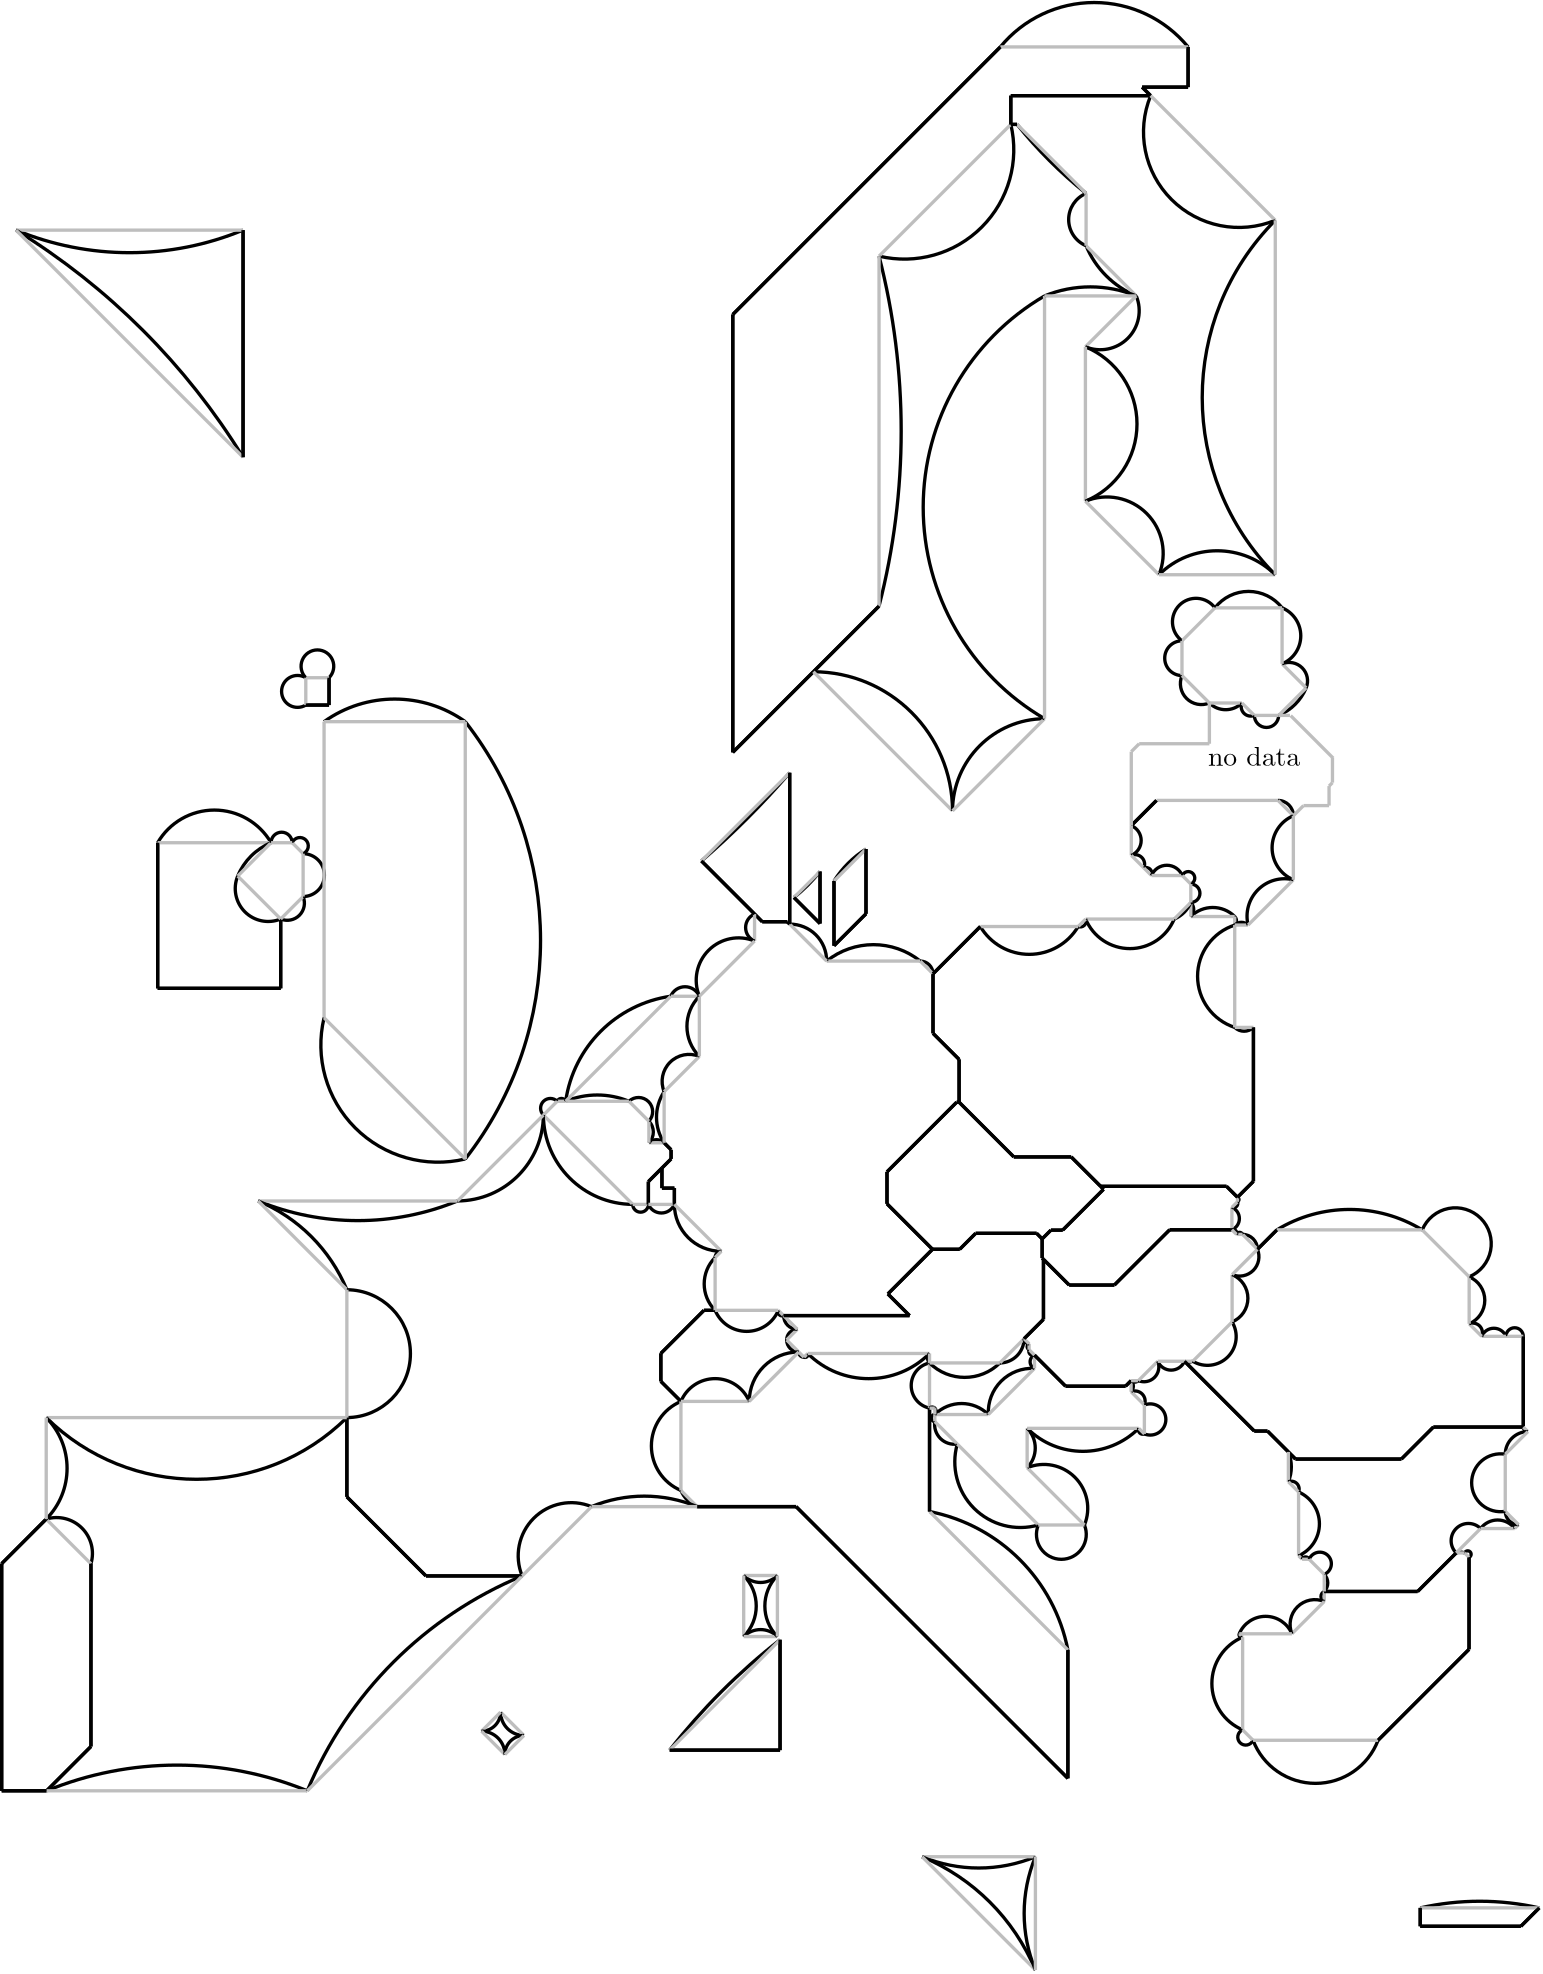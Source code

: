 <?xml version="1.0"?>
<!DOCTYPE ipe SYSTEM "ipe.dtd">
<ipe version="70005" creator="Ipe 7.1.1">
<info created="D:20110803231932" modified="D:20120926214043"/>
<ipestyle name="basic">
<pen name="heavier" value="0.8"/>
<pen name="fat" value="1.2"/>
<pen name="ultrafat" value="2"/>
<color name="red" value="1 0 0"/>
<color name="green" value="0 1 0"/>
<color name="blue" value="0 0 1"/>
<color name="yellow" value="1 1 0"/>
<color name="orange" value="1 0.647 0"/>
<color name="gold" value="1 0.843 0"/>
<color name="purple" value="0.627 0.125 0.941"/>
<color name="gray" value="0.745"/>
<color name="lightblue" value="0.678 0.847 0.902"/>
<color name="lightcyan" value="0.878 1 1"/>
<color name="lightgray" value="0.827"/>
<color name="lightgreen" value="0.565 0.933 0.565"/>
<color name="lightyellow" value="1 1 0.878"/>
<dashstyle name="dashed" value="[4] 0"/>
<dashstyle name="dotted" value="[1 3] 0"/>
<dashstyle name="dash dotted" value="[4 2 1 2] 0"/>
<dashstyle name="dash dot dotted" value="[4 2 1 2 1 2] 0"/>
</ipestyle>
<page>
<layer name="alpha"/>
<layer name="beta"/>
<view layers="alpha beta" active="beta"/>
<path layer="beta" stroke="black" pen="fat">
26.5584 148.834 m
10.5187 132.788 l
</path>
<path stroke="black" pen="fat">
10.5187 132.788 m
10.5187 51.0075 l
</path>
<path stroke="black" pen="fat">
10.5187 51.0075 m
26.7019 51.0075 l
</path>
<path stroke="black" pen="fat">
66.6804 392.325 m
66.6804 339.889 l
</path>
<path stroke="black" pen="fat">
66.6804 339.889 m
110.964 339.889 l
</path>
<path stroke="black" pen="fat">
110.964 339.889 m
110.964 364.855 l
</path>
<path stroke="black" pen="fat">
120.001 441.872 m
128.374 441.872 l
</path>
<path stroke="black" pen="fat">
128.374 441.872 m
128.374 451.708 l
</path>
<path stroke="black" pen="fat">
251.004 65.6552 m
290.74 65.6552 l
</path>
<path stroke="black" pen="fat">
290.74 65.6552 m
290.74 105.391 l
</path>
<path stroke="black" pen="fat">
310.156 378.532 m
310.156 355.224 l
</path>
<path stroke="black" pen="fat">
310.156 355.224 m
321.674 366.733 l
</path>
<path stroke="black" pen="fat">
321.674 366.733 m
321.674 390.048 l
</path>
<path stroke="black" pen="fat">
344.55 151.542 m
344.55 188.778 l
</path>
<path stroke="black" pen="fat">
260.887 153.31 m
296.518 153.31 l
</path>
<path stroke="black" pen="fat">
296.518 153.31 m
394.351 55.4901 l
</path>
<path stroke="black" pen="fat">
394.351 55.4901 m
394.351 101.728 l
</path>
<path stroke="black" pen="fat">
370.038 678.793 m
273.722 582.476 l
</path>
<path stroke="black" pen="fat">
273.722 582.476 m
273.722 424.852 l
</path>
<path stroke="black" pen="fat">
273.722 424.852 m
302.738 453.869 l
</path>
<path stroke="black" pen="fat">
424.159 661.255 m
421.091 664.322 l
</path>
<path stroke="black" pen="fat">
421.091 664.322 m
437.631 664.322 l
</path>
<path stroke="black" pen="fat">
437.631 664.322 m
437.631 678.793 l
</path>
<path stroke="black" pen="fat">
506.025 69.2051 m
538.776 101.956 l
</path>
<path stroke="black" pen="fat">
538.776 101.956 m
538.776 135.049 l
</path>
<path stroke="black" pen="fat">
469.591 252.935 m
462.61 245.956 l
</path>
<path stroke="black" pen="fat">
436.347 205.641 m
461.451 180.525 l
</path>
<path stroke="black" pen="fat">
461.451 180.525 m
466.21 180.525 l
</path>
<path stroke="black" pen="fat">
466.21 180.525 m
473.735 173 l
</path>
<path stroke="black" pen="fat">
558.31 181.963 m
558.31 214.612 l
</path>
<path stroke="black" pen="fat">
521.204 8.8546 m
521.204 2.2353 l
</path>
<path stroke="black" pen="fat">
521.204 2.2353 m
557.434 2.2353 l
</path>
<path stroke="black" pen="fat">
557.434 2.2353 m
564.046 8.8546 l
</path>
<path stroke="black" pen="fat">
26.5584 148.834 m
12.9318 0 0 -12.9318 30.2698 136.446 42.6579 132.736 a
</path>
<path layer="alpha" stroke="gray" pen="fat">
26.5584 148.834 m
42.6579 132.736 l
</path>
<path layer="beta" stroke="black" pen="fat">
42.6579 66.9652 m
26.7019 51.0075 l
</path>
<path stroke="black" pen="fat">
42.6579 132.736 m
42.6579 66.9652 l
</path>
<path stroke="black" pen="fat">
10.5187 132.788 m
26.5584 148.834 l
</path>
<path stroke="black" pen="fat">
10.5187 51.0075 m
10.5187 132.788 l
</path>
<path stroke="black" pen="fat">
26.7019 51.0075 m
10.5187 51.0075 l
</path>
<path stroke="black" pen="fat">
97.4225 612.86 m
97.4225 531.106 l
</path>
<path stroke="black" pen="fat">
66.6804 392.325 m
23.6054 0 0 -23.6054 87.0912 380.467 107.502 392.325 a
</path>
<path layer="alpha" stroke="gray" pen="fat">
66.6804 392.325 m
107.502 392.325 l
</path>
<path layer="beta" stroke="black" pen="fat">
66.6804 339.889 m
66.6804 392.325 l
</path>
<path stroke="black" pen="fat">
110.964 339.889 m
66.6804 339.889 l
</path>
<path stroke="black" pen="fat">
110.964 364.855 m
110.964 339.889 l
</path>
<path stroke="black" pen="fat">
110.964 364.855 m
11.8492 0 0 -11.8492 106.458 375.814 95.4988 380.32 a
</path>
<path layer="alpha" stroke="gray" pen="fat">
110.964 364.855 m
95.4988 380.32 l
</path>
<path layer="beta" stroke="black" pen="fat">
95.4988 380.32 m
22.1904 0 0 -22.1904 115.999 371.826 107.502 392.325 a
</path>
<path layer="alpha" stroke="gray" pen="fat">
95.4988 380.32 m
107.502 392.325 l
</path>
<path layer="beta" stroke="black" pen="fat">
115.097 392.325 m
-3.01951 0 0 3.01951 117.886 391.168 119.043 388.379 a
</path>
<path layer="alpha" stroke="gray" pen="fat">
115.097 392.325 m
119.043 388.379 l
</path>
<path layer="beta" stroke="black" pen="fat">
107.502 392.325 m
3.79755 0 0 -3.79755 111.299 392.306 115.097 392.325 a
</path>
<path layer="alpha" stroke="gray" pen="fat">
107.502 392.325 m
115.097 392.325 l
</path>
<path layer="beta" stroke="black" pen="fat">
119.043 372.935 m
6.18454 0 0 -6.18454 113.329 370.57 110.964 364.855 a
</path>
<path layer="alpha" stroke="gray" pen="fat">
119.043 372.935 m
110.964 364.855 l
</path>
<path layer="beta" stroke="black" pen="fat">
119.043 388.379 m
7.72227 0 0 -7.72227 118.979 380.657 119.043 372.935 a
</path>
<path layer="alpha" stroke="gray" pen="fat">
119.043 388.379 m
119.043 372.935 l
</path>
<path layer="beta" stroke="black" pen="fat">
120.001 451.708 m
-5.88391 0 0 5.88391 124.187 455.842 128.374 451.708 a
</path>
<path layer="alpha" stroke="gray" pen="fat">
120.001 451.708 m
128.374 451.708 l
</path>
<path layer="beta" stroke="black" pen="fat">
120.001 441.872 m
-5.74535 0 0 5.74535 117.031 446.79 120.001 451.708 a
</path>
<path layer="alpha" stroke="gray" pen="fat">
120.001 441.872 m
120.001 451.708 l
</path>
<path layer="beta" stroke="black" pen="fat">
128.374 441.872 m
120.001 441.872 l
</path>
<path stroke="black" pen="fat">
128.374 451.708 m
128.374 441.872 l
</path>
<path stroke="black" pen="fat">
126.584 435.905 m
43.7947 0 0 -43.7947 151.999 400.239 177.415 435.905 a
</path>
<path layer="alpha" stroke="gray" pen="fat">
126.584 435.905 m
177.415 435.905 l
</path>
<path stroke="gray" pen="fat">
126.584 329.296 m
126.584 435.905 l
</path>
<path layer="beta" stroke="black" pen="fat">
177.415 278.466 m
42.1812 0 0 -42.1812 167.61 319.492 126.584 329.296 a
</path>
<path layer="alpha" stroke="gray" pen="fat">
177.415 278.466 m
126.584 329.296 l
</path>
<path layer="beta" stroke="black" pen="fat">
177.415 435.905 m
127.89 0 0 -127.89 76.6231 357.186 177.415 278.466 a
</path>
<path layer="alpha" stroke="gray" pen="fat">
177.415 435.905 m
177.415 278.466 l
</path>
<path layer="beta" stroke="black" pen="fat">
26.7019 51.0075 m
42.6579 66.9652 l
</path>
<path stroke="black" pen="fat">
42.6579 66.9652 m
42.6579 132.736 l
</path>
<path stroke="black" pen="fat">
163.268 128.355 m
197.9 128.355 l
</path>
<path stroke="black" pen="fat">
134.79 156.839 m
163.268 128.355 l
</path>
<path stroke="black" pen="fat">
134.79 185.363 m
134.79 156.839 l
</path>
<path stroke="black" pen="fat">
249.008 284.28 m
251.51 281.778 l
</path>
<path stroke="black" pen="fat">
251.51 278.499 m
248.215 275.205 l
</path>
<path stroke="black" pen="fat">
251.51 281.778 m
251.51 278.499 l
</path>
<path stroke="black" pen="fat">
243.515 284.28 m
3.89421 0 0 -3.89421 246.261 281.519 249.008 284.28 a
</path>
<path layer="alpha" stroke="gray" pen="fat">
243.515 284.28 m
249.008 284.28 l
</path>
<path layer="beta" stroke="black" pen="fat">
243.515 292.06 m
5.51485 0 0 -5.51485 239.606 288.17 243.515 284.28 a
</path>
<path layer="alpha" stroke="gray" pen="fat">
243.515 292.06 m
243.515 284.28 l
</path>
<path layer="beta" stroke="black" pen="fat">
236.332 299.243 m
5.08265 0 0 -5.08265 239.79 295.518 243.515 292.06 a
</path>
<path layer="alpha" stroke="gray" pen="fat">
236.332 299.243 m
243.515 292.06 l
</path>
<path layer="beta" stroke="black" pen="fat">
213.559 299.243 m
29.9107 0 0 -29.9107 224.945 271.584 236.332 299.243 a
</path>
<path layer="alpha" stroke="gray" pen="fat">
213.559 299.243 m
236.332 299.243 l
</path>
<path layer="beta" stroke="black" pen="fat">
210.51 299.243 m
1.65177 0 0 -1.65177 212.035 298.607 213.559 299.243 a
</path>
<path layer="alpha" stroke="gray" pen="fat">
210.51 299.243 m
213.559 299.243 l
</path>
<path layer="beta" stroke="black" pen="fat">
205.544 294.274 m
3.51263 0 0 -3.51263 208.044 296.742 210.51 299.243 a
</path>
<path layer="alpha" stroke="gray" pen="fat">
205.544 294.274 m
210.51 299.243 l
</path>
<path layer="beta" stroke="black" pen="fat">
237.701 262.116 m
32.3389 0 0 -32.3389 237.882 294.454 205.544 294.274 a
</path>
<path layer="alpha" stroke="gray" pen="fat">
237.701 262.116 m
205.544 294.274 l
</path>
<path layer="beta" stroke="black" pen="fat">
243.339 262.116 m
2.81904 0 0 -2.81904 240.52 262.132 237.701 262.116 a
</path>
<path layer="alpha" stroke="gray" pen="fat">
243.339 262.116 m
237.701 262.116 l
</path>
<path layer="beta" stroke="black" pen="fat">
243.339 270.329 m
243.339 262.116 l
</path>
<path stroke="black" pen="fat">
248.215 275.205 m
243.339 270.329 l
</path>
<path stroke="black" pen="fat">
243.339 262.116 m
243.339 270.329 l
</path>
<path stroke="black" pen="fat">
243.339 270.329 m
248.215 275.205 l
</path>
<path stroke="black" pen="fat">
248.215 267.968 m
252.699 267.968 l
</path>
<path stroke="black" pen="fat">
248.215 275.205 m
248.215 267.968 l
</path>
<path stroke="black" pen="fat">
252.699 267.968 m
252.699 262.116 l
</path>
<path stroke="black" pen="fat">
252.699 262.116 m
5.08487 0 0 -5.08487 248.019 264.104 243.339 262.116 a
</path>
<path layer="alpha" stroke="gray" pen="fat">
252.699 262.116 m
243.339 262.116 l
</path>
<path layer="beta" stroke="black" pen="fat">
251.377 337.051 m
5.5978 0 0 -5.5978 256.534 334.874 261.691 337.051 a
</path>
<path layer="alpha" stroke="gray" pen="fat">
251.377 337.051 m
261.691 337.051 l
</path>
<path layer="beta" stroke="black" pen="fat">
213.559 299.243 m
44.6506 0 0 -44.6506 257.751 292.858 251.377 337.051 a
</path>
<path layer="alpha" stroke="gray" pen="fat">
213.559 299.243 m
251.377 337.051 l
</path>
<path layer="beta" stroke="black" pen="fat">
197.9 128.355 m
163.268 128.355 l
</path>
<path stroke="black" pen="fat">
163.268 128.355 m
134.79 156.839 l
</path>
<path stroke="black" pen="fat">
134.79 156.839 m
134.79 185.363 l
</path>
<path stroke="black" pen="fat">
247.822 198.416 m
255.055 191.184 l
</path>
<path stroke="black" pen="fat">
247.822 208.469 m
247.822 198.416 l
</path>
<path stroke="black" pen="fat">
263.336 223.981 m
247.822 208.469 l
</path>
<path stroke="black" pen="fat">
267.361 223.981 m
263.336 223.981 l
</path>
<path stroke="black" pen="fat">
251.004 65.6552 m
230.155 0 0 -230.155 432.398 -76.0042 290.74 105.391 a
</path>
<path layer="alpha" stroke="gray" pen="fat">
251.004 65.6552 m
290.74 105.391 l
</path>
<path layer="beta" stroke="black" pen="fat">
290.74 65.6552 m
251.004 65.6552 l
</path>
<path stroke="black" pen="fat">
290.74 105.391 m
290.74 65.6552 l
</path>
<path stroke="black" pen="fat">
281.558 366.643 m
262.447 385.753 l
</path>
<path stroke="black" pen="fat">
294.207 417.513 m
294.207 363.011 l
</path>
<path stroke="black" pen="fat">
284.325 363.874 m
281.558 366.643 l
</path>
<path stroke="black" pen="fat">
293.344 363.874 m
284.325 363.874 l
</path>
<path stroke="black" pen="fat">
294.207 363.011 m
293.344 363.874 l
</path>
<path stroke="black" pen="fat">
255.055 191.184 m
247.822 198.416 l
</path>
<path stroke="black" pen="fat">
247.822 198.416 m
247.822 208.469 l
</path>
<path stroke="black" pen="fat">
247.822 208.469 m
263.336 223.981 l
</path>
<path stroke="black" pen="fat">
263.336 223.981 m
267.361 223.981 l
</path>
<path stroke="black" pen="fat">
305.126 363.219 m
295.751 372.594 l
</path>
<path stroke="black" pen="fat">
305.126 381.966 m
305.126 363.219 l
</path>
<path stroke="black" pen="fat">
310.156 378.532 m
36.8698 0 0 -36.8698 341.34 358.861 321.674 390.048 a
</path>
<path layer="alpha" stroke="gray" pen="fat">
310.156 378.532 m
321.674 390.048 l
</path>
<path layer="beta" stroke="black" pen="fat">
310.156 355.224 m
310.156 378.532 l
</path>
<path stroke="black" pen="fat">
321.674 366.733 m
310.156 355.224 l
</path>
<path stroke="black" pen="fat">
321.674 390.048 m
321.674 366.733 l
</path>
<path stroke="black" pen="fat">
251.51 281.778 m
249.008 284.28 l
</path>
<path stroke="black" pen="fat">
248.215 275.205 m
251.51 278.499 l
</path>
<path stroke="black" pen="fat">
251.51 278.499 m
251.51 281.778 l
</path>
<path stroke="black" pen="fat">
252.699 267.968 m
248.215 267.968 l
</path>
<path stroke="black" pen="fat">
248.215 267.968 m
248.215 275.205 l
</path>
<path stroke="black" pen="fat">
252.699 262.116 m
252.699 267.968 l
</path>
<path stroke="black" pen="fat">
249.008 284.28 m
16.8161 0 0 -16.8161 263.076 293.493 249.008 302.705 a
</path>
<path layer="alpha" stroke="gray" pen="fat">
249.008 284.28 m
249.008 302.705 l
</path>
<path layer="beta" stroke="black" pen="fat">
249.008 302.705 m
9.7207 0 0 -9.7207 258.001 306.396 261.691 315.389 a
</path>
<path layer="alpha" stroke="gray" pen="fat">
249.008 302.705 m
261.691 315.389 l
</path>
<path layer="beta" stroke="black" pen="fat">
261.691 315.389 m
15.3455 0 0 -15.3455 272.562 326.22 261.691 337.051 a
</path>
<path layer="alpha" stroke="gray" pen="fat">
261.691 315.389 m
261.691 337.051 l
</path>
<path layer="beta" stroke="black" pen="fat">
269.591 245.224 m
16.9033 0 0 -16.9033 269.602 262.127 252.699 262.116 a
</path>
<path layer="alpha" stroke="gray" pen="fat">
269.591 245.224 m
252.699 262.116 l
</path>
<path layer="beta" stroke="black" pen="fat">
267.361 223.981 m
13.4574 0 0 -13.4574 276.887 233.487 267.361 242.993 a
</path>
<path layer="alpha" stroke="gray" pen="fat">
267.361 223.981 m
267.361 242.993 l
</path>
<path layer="beta" stroke="black" pen="fat">
267.361 242.993 m
2.24032 0 0 -2.24032 269.601 242.984 269.591 245.224 a
</path>
<path layer="alpha" stroke="gray" pen="fat">
267.361 242.993 m
269.591 245.224 l
</path>
<path layer="beta" stroke="black" pen="fat">
281.558 366.643 m
284.325 363.874 l
</path>
<path stroke="black" pen="fat">
284.325 363.874 m
293.344 363.874 l
</path>
<path stroke="black" pen="fat">
293.344 363.874 m
294.207 363.011 l
</path>
<path stroke="black" pen="fat">
292.03 222.075 m
1.46373 0 0 -1.46373 291.481 223.432 290.124 223.981 a
</path>
<path layer="alpha" stroke="gray" pen="fat">
292.03 222.075 m
290.124 223.981 l
</path>
<path layer="beta" stroke="black" pen="fat">
290.124 223.981 m
12.3334 0 0 -12.3334 278.743 228.732 267.361 223.981 a
</path>
<path layer="alpha" stroke="gray" pen="fat">
290.124 223.981 m
267.361 223.981 l
</path>
<path layer="beta" stroke="black" pen="fat">
345.803 323.699 m
355.196 314.305 l
</path>
<path stroke="black" pen="fat">
345.803 345.116 m
345.803 323.699 l
</path>
<path stroke="black" pen="fat">
355.196 314.305 m
355.196 298.902 l
</path>
<path stroke="black" pen="fat">
341.211 349.707 m
4.59738 0 0 -4.59738 341.206 345.11 345.803 345.116 a
</path>
<path layer="alpha" stroke="gray" pen="fat">
341.211 349.707 m
345.803 345.116 l
</path>
<path layer="beta" stroke="black" pen="fat">
307.51 349.707 m
26.9684 0 0 -26.9684 324.361 328.651 341.211 349.707 a
</path>
<path layer="alpha" stroke="gray" pen="fat">
307.51 349.707 m
341.211 349.707 l
</path>
<path layer="beta" stroke="black" pen="fat">
294.207 363.011 m
13.2193 0 0 -13.2193 294.291 349.792 307.51 349.707 a
</path>
<path layer="alpha" stroke="gray" pen="fat">
294.207 363.011 m
307.51 349.707 l
</path>
<path layer="beta" stroke="black" pen="fat">
281.558 356.93 m
5.27093 0 0 -5.27093 283.607 361.787 281.558 366.643 a
</path>
<path layer="alpha" stroke="gray" pen="fat">
281.558 356.93 m
281.558 366.643 l
</path>
<path layer="beta" stroke="black" pen="fat">
261.691 337.051 m
15.2384 0 0 -15.2384 275.794 342.824 281.558 356.93 a
</path>
<path layer="alpha" stroke="gray" pen="fat">
261.691 337.051 m
281.558 356.93 l
</path>
<path layer="beta" stroke="black" pen="fat">
337.361 222.075 m
292.03 222.075 l
</path>
<path stroke="black" pen="fat">
329.558 229.879 m
337.361 222.075 l
</path>
<path stroke="black" pen="fat">
345.614 245.951 m
329.558 229.879 l
</path>
<path stroke="black" pen="fat">
329.235 262.33 m
345.614 245.951 l
</path>
<path stroke="black" pen="fat">
329.235 273.824 m
329.235 262.33 l
</path>
<path stroke="black" pen="fat">
354.313 298.902 m
329.235 273.824 l
</path>
<path stroke="black" pen="fat">
355.196 298.902 m
354.313 298.902 l
</path>
<path stroke="black" pen="fat">
344.55 188.778 m
8.30584 0 0 -8.30584 346.26 196.906 344.55 205.034 a
</path>
<path layer="alpha" stroke="gray" pen="fat">
344.55 188.778 m
344.55 205.034 l
</path>
<path layer="beta" stroke="black" pen="fat">
297.45 208.984 m
4.35166 0 0 -4.35166 297.463 213.336 293.111 213.32 a
</path>
<path layer="alpha" stroke="gray" pen="fat">
297.45 208.984 m
293.111 213.32 l
</path>
<path layer="beta" stroke="black" pen="fat">
293.111 213.32 m
3.83994 0 0 -3.83994 296.951 213.317 296.947 217.157 a
</path>
<path layer="alpha" stroke="gray" pen="fat">
293.111 213.32 m
296.947 217.157 l
</path>
<path layer="beta" stroke="black" pen="fat">
296.947 217.157 m
4.92011 0 0 -4.92011 296.95 222.077 292.03 222.075 a
</path>
<path layer="alpha" stroke="gray" pen="fat">
296.947 217.157 m
292.03 222.075 l
</path>
<path layer="beta" stroke="black" pen="fat">
292.03 222.075 m
337.361 222.075 l
</path>
<path stroke="black" pen="fat">
337.361 222.075 m
329.558 229.879 l
</path>
<path stroke="black" pen="fat">
329.558 229.879 m
345.614 245.951 l
</path>
<path stroke="black" pen="fat">
378.584 213.757 m
8.76393 0 0 -8.76393 369.82 213.798 369.862 205.034 a
</path>
<path layer="alpha" stroke="gray" pen="fat">
378.584 213.757 m
369.862 205.034 l
</path>
<path layer="beta" stroke="black" pen="fat">
369.862 205.034 m
18.0137 0 0 -18.0137 357.206 217.853 344.55 205.034 a
</path>
<path layer="alpha" stroke="gray" pen="fat">
369.862 205.034 m
344.55 205.034 l
</path>
<path layer="beta" stroke="black" pen="fat">
385.099 242.804 m
385.566 242.335 l
</path>
<path stroke="black" pen="fat">
385.099 249.704 m
385.099 242.804 l
</path>
<path stroke="black" pen="fat">
383.099 251.702 m
385.099 249.704 l
</path>
<path stroke="black" pen="fat">
361.153 251.702 m
383.099 251.702 l
</path>
<path stroke="black" pen="fat">
355.403 245.951 m
361.153 251.702 l
</path>
<path stroke="black" pen="fat">
345.614 245.951 m
355.403 245.951 l
</path>
<path stroke="black" pen="fat">
299.342 207.092 m
1.89309 0 0 -1.89309 299.343 208.985 297.45 208.984 a
</path>
<path layer="alpha" stroke="gray" pen="fat">
299.342 207.092 m
297.45 208.984 l
</path>
<path layer="beta" stroke="black" pen="fat">
300.702 208.452 m
1.04474 0 0 -1.04474 299.733 208.061 299.342 207.092 a
</path>
<path layer="alpha" stroke="gray" pen="fat">
300.702 208.452 m
299.342 207.092 l
</path>
<path layer="beta" stroke="black" pen="fat">
344.55 208.452 m
31.0336 0 0 -31.0336 322.626 230.416 300.702 208.452 a
</path>
<path layer="alpha" stroke="gray" pen="fat">
344.55 208.452 m
300.702 208.452 l
</path>
<path layer="beta" stroke="black" pen="fat">
344.55 205.034 m
2.42866 0 0 -2.42866 346.276 206.743 344.55 208.452 a
</path>
<path layer="alpha" stroke="gray" pen="fat">
344.55 205.034 m
344.55 208.452 l
</path>
<path layer="beta" stroke="black" pen="fat">
385.566 220.74 m
378.584 213.757 l
</path>
<path stroke="black" pen="fat">
385.566 242.335 m
385.566 220.74 l
</path>
<path stroke="black" pen="fat">
260.887 153.31 m
10.8149 0 0 -10.8149 265.038 163.297 255.055 159.136 a
</path>
<path layer="alpha" stroke="gray" pen="fat">
260.887 153.31 m
255.055 159.136 l
</path>
<path layer="beta" stroke="black" pen="fat">
255.055 159.136 m
17.3896 0 0 -17.3896 261.81 175.16 255.055 191.184 a
</path>
<path layer="alpha" stroke="gray" pen="fat">
255.055 159.136 m
255.055 191.184 l
</path>
<path layer="beta" stroke="black" pen="fat">
255.055 191.184 m
13.3147 0 0 -13.3147 267.353 186.08 279.65 191.184 a
</path>
<path layer="alpha" stroke="gray" pen="fat">
255.055 191.184 m
279.65 191.184 l
</path>
<path layer="beta" stroke="black" pen="fat">
279.65 191.184 m
17.8449 0 0 -17.8449 297.495 191.139 297.45 208.984 a
</path>
<path layer="alpha" stroke="gray" pen="fat">
279.65 191.184 m
297.45 208.984 l
</path>
<path layer="beta" stroke="black" pen="fat">
344.55 151.542 m
63.1114 0 0 -63.1114 332.414 89.6084 394.351 101.728 a
</path>
<path layer="alpha" stroke="gray" pen="fat">
344.55 151.542 m
394.351 101.728 l
</path>
<path layer="beta" stroke="black" pen="fat">
344.55 188.778 m
344.55 151.542 l
</path>
<path stroke="black" pen="fat">
296.518 153.31 m
260.887 153.31 l
</path>
<path stroke="black" pen="fat">
394.351 55.4901 m
296.518 153.31 l
</path>
<path stroke="black" pen="fat">
394.351 101.728 m
394.351 55.4901 l
</path>
<path stroke="black" pen="fat">
345.614 245.951 m
329.235 262.33 l
</path>
<path stroke="black" pen="fat">
329.235 262.33 m
329.235 273.824 l
</path>
<path stroke="black" pen="fat">
329.235 273.824 m
354.313 298.902 l
</path>
<path stroke="black" pen="fat">
354.313 298.902 m
355.196 298.902 l
</path>
<path stroke="black" pen="fat">
385.099 249.704 m
383.099 251.702 l
</path>
<path stroke="black" pen="fat">
383.099 251.702 m
361.153 251.702 l
</path>
<path stroke="black" pen="fat">
361.153 251.702 m
355.403 245.951 l
</path>
<path stroke="black" pen="fat">
355.403 245.951 m
345.614 245.951 l
</path>
<path stroke="black" pen="fat">
406.136 268.616 m
407.197 267.555 l
</path>
<path stroke="black" pen="fat">
388.256 252.86 m
385.099 249.704 l
</path>
<path stroke="black" pen="fat">
392.498 252.86 m
388.256 252.86 l
</path>
<path stroke="black" pen="fat">
407.197 267.555 m
392.498 252.86 l
</path>
<path stroke="black" pen="fat">
395.541 279.211 m
406.136 268.616 l
</path>
<path stroke="black" pen="fat">
374.887 279.211 m
395.541 279.211 l
</path>
<path stroke="black" pen="fat">
355.196 298.902 m
374.887 279.211 l
</path>
<path stroke="black" pen="fat">
373.808 650.923 m
376.054 650.923 l
</path>
<path stroke="black" pen="fat">
302.738 453.869 m
326.374 477.507 l
</path>
<path stroke="black" pen="fat">
346.457 186.458 m
13.6827 0 0 -13.6827 356.096 176.746 365.734 186.458 a
</path>
<path layer="alpha" stroke="gray" pen="fat">
346.457 186.458 m
365.734 186.458 l
</path>
<path layer="beta" stroke="black" pen="fat">
365.734 186.458 m
15.7744 0 0 -15.7744 381.485 187.321 382.347 203.072 a
</path>
<path layer="alpha" stroke="gray" pen="fat">
365.734 186.458 m
382.347 203.072 l
</path>
<path layer="beta" stroke="black" pen="fat">
382.347 203.072 m
2.58688 0 0 -2.58688 383.344 205.459 382.347 207.846 a
</path>
<path layer="alpha" stroke="gray" pen="fat">
382.347 203.072 m
382.347 207.846 l
</path>
<path layer="beta" stroke="black" pen="fat">
417.105 194.678 m
3.67461 0 0 -3.67461 418.495 191.276 421.896 189.886 a
</path>
<path layer="alpha" stroke="gray" pen="fat">
417.105 194.678 m
421.896 189.886 l
</path>
<path layer="beta" stroke="black" pen="fat">
417.105 198.667 m
2.82491 0 0 -2.82491 415.104 196.672 417.105 194.678 a
</path>
<path layer="alpha" stroke="gray" pen="fat">
417.105 198.667 m
417.105 194.678 l
</path>
<path layer="beta" stroke="black" pen="fat">
346.457 183.932 m
1.26305 0 0 -1.26305 346.468 185.195 346.457 186.458 a
</path>
<path layer="alpha" stroke="gray" pen="fat">
346.457 183.932 m
346.457 186.458 l
</path>
<path layer="beta" stroke="black" pen="fat">
354.54 175.845 m
7.10226 0 0 -7.10226 353.479 182.868 346.457 183.932 a
</path>
<path layer="alpha" stroke="gray" pen="fat">
354.54 175.845 m
346.457 183.932 l
</path>
<path layer="beta" stroke="black" pen="fat">
383.701 146.689 m
23.6134 0 0 -23.6134 377.259 169.407 354.54 175.845 a
</path>
<path layer="alpha" stroke="gray" pen="fat">
383.701 146.689 m
354.54 175.845 l
</path>
<path layer="beta" stroke="black" pen="fat">
400.316 146.689 m
-8.96816 0 0 8.96816 392.009 143.311 383.701 146.689 a
</path>
<path layer="alpha" stroke="gray" pen="fat">
400.316 146.689 m
383.701 146.689 l
</path>
<path layer="beta" stroke="black" pen="fat">
379.692 167.309 m
15.7956 0 0 -15.7956 385.711 152.705 400.316 146.689 a
</path>
<path layer="alpha" stroke="gray" pen="fat">
379.692 167.309 m
400.316 146.689 l
</path>
<path layer="beta" stroke="black" pen="fat">
379.692 181.506 m
10.0954 0 0 -10.0954 372.514 174.407 379.692 167.309 a
</path>
<path layer="alpha" stroke="gray" pen="fat">
379.692 181.506 m
379.692 167.309 l
</path>
<path layer="beta" stroke="black" pen="fat">
419.872 181.506 m
28.4818 0 0 -28.4818 399.782 201.695 379.692 181.506 a
</path>
<path layer="alpha" stroke="gray" pen="fat">
419.872 181.506 m
379.692 181.506 l
</path>
<path layer="beta" stroke="black" pen="fat">
421.896 179.481 m
1.5551 0 0 -1.5551 421.314 180.923 419.872 181.506 a
</path>
<path layer="alpha" stroke="gray" pen="fat">
421.896 179.481 m
419.872 181.506 l
</path>
<path layer="beta" stroke="black" pen="fat">
421.896 189.886 m
-5.61698 0 0 5.61698 424.014 184.684 421.896 179.481 a
</path>
<path layer="alpha" stroke="gray" pen="fat">
421.896 189.886 m
421.896 179.481 l
</path>
<path layer="beta" stroke="black" pen="fat">
415.111 196.675 m
417.105 198.667 l
</path>
<path stroke="black" pen="fat">
393.519 196.675 m
415.111 196.675 l
</path>
<path stroke="black" pen="fat">
382.347 207.846 m
393.519 196.675 l
</path>
<path stroke="black" pen="fat">
373.808 650.923 m
39.3715 0 0 -39.3715 335.511 641.788 326.374 603.491 a
</path>
<path layer="alpha" stroke="gray" pen="fat">
373.808 650.923 m
326.374 603.491 l
</path>
<path layer="beta" stroke="black" pen="fat">
326.374 603.491 m
252.949 0 0 -252.949 81.3942 540.499 326.374 477.507 a
</path>
<path layer="alpha" stroke="gray" pen="fat">
326.374 603.491 m
326.374 477.507 l
</path>
<path layer="beta" stroke="black" pen="fat">
326.374 477.507 m
302.738 453.869 l
</path>
<path stroke="black" pen="fat">
370.038 678.793 m
43.7078 0 0 -43.7078 403.834 651.077 437.631 678.793 a
</path>
<path layer="alpha" stroke="gray" pen="fat">
370.038 678.793 m
437.631 678.793 l
</path>
<path layer="beta" stroke="black" pen="fat">
273.722 582.476 m
370.038 678.793 l
</path>
<path stroke="black" pen="fat">
273.722 424.852 m
273.722 582.476 l
</path>
<path stroke="black" pen="fat">
302.738 453.869 m
273.722 424.852 l
</path>
<path stroke="black" pen="fat">
421.091 664.322 m
424.159 661.255 l
</path>
<path stroke="black" pen="fat">
437.631 664.322 m
421.091 664.322 l
</path>
<path stroke="black" pen="fat">
437.631 678.793 m
437.631 664.322 l
</path>
<path stroke="black" pen="fat">
373.808 661.255 m
373.808 650.923 l
</path>
<path stroke="black" pen="fat">
424.159 661.255 m
373.808 661.255 l
</path>
<path stroke="black" pen="fat">
385.566 242.335 m
385.099 242.804 l
</path>
<path stroke="black" pen="fat">
385.099 242.804 m
385.099 249.704 l
</path>
<path stroke="black" pen="fat">
407.197 267.555 m
406.136 268.616 l
</path>
<path stroke="black" pen="fat">
385.099 249.704 m
388.256 252.86 l
</path>
<path stroke="black" pen="fat">
388.256 252.86 m
392.498 252.86 l
</path>
<path stroke="black" pen="fat">
392.498 252.86 m
407.197 267.555 l
</path>
<path stroke="black" pen="fat">
451.471 268.616 m
455.41 264.678 l
</path>
<path stroke="black" pen="fat">
406.136 268.616 m
451.471 268.616 l
</path>
<path stroke="black" pen="fat">
394.821 233.084 m
385.566 242.335 l
</path>
<path stroke="black" pen="fat">
411.09 233.084 m
394.821 233.084 l
</path>
<path stroke="black" pen="fat">
430.996 252.975 m
411.09 233.084 l
</path>
<path stroke="black" pen="fat">
453.402 252.975 m
430.996 252.975 l
</path>
<path stroke="black" pen="fat">
453.402 261.045 m
4.36884 0 0 -4.36884 451.727 257.01 453.402 252.975 a
</path>
<path layer="alpha" stroke="gray" pen="fat">
453.402 261.045 m
453.402 252.975 l
</path>
<path layer="beta" stroke="black" pen="fat">
455.41 263.05 m
1.53596 0 0 -1.53596 453.99 262.464 453.402 261.045 a
</path>
<path layer="alpha" stroke="gray" pen="fat">
455.41 263.05 m
453.402 261.045 l
</path>
<path layer="beta" stroke="black" pen="fat">
455.41 264.678 m
0.881755 0 0 -0.881755 455.071 263.864 455.41 263.05 a
</path>
<path layer="alpha" stroke="gray" pen="fat">
455.41 264.678 m
455.41 263.05 l
</path>
<path layer="beta" stroke="black" pen="fat">
355.196 314.305 m
345.803 323.699 l
</path>
<path stroke="black" pen="fat">
345.803 323.699 m
345.803 345.116 l
</path>
<path stroke="black" pen="fat">
355.196 298.902 m
355.196 314.305 l
</path>
<path stroke="black" pen="fat">
406.136 268.616 m
395.541 279.211 l
</path>
<path stroke="black" pen="fat">
395.541 279.211 m
374.887 279.211 l
</path>
<path stroke="black" pen="fat">
374.887 279.211 m
355.196 298.902 l
</path>
<path stroke="black" pen="fat">
455.41 264.678 m
451.471 268.616 l
</path>
<path stroke="black" pen="fat">
451.471 268.616 m
406.136 268.616 l
</path>
<path stroke="black" pen="fat">
345.803 345.116 m
362.835 362.149 l
</path>
<path stroke="black" pen="fat">
461.156 270.419 m
455.41 264.678 l
</path>
<path stroke="black" pen="fat">
461.156 325.836 m
461.156 270.419 l
</path>
<path stroke="black" pen="fat">
454.416 365.75 m
2.1777 0 0 -2.1777 452.875 364.212 454.416 362.673 a
</path>
<path layer="alpha" stroke="gray" pen="fat">
454.416 365.75 m
454.416 362.673 l
</path>
<path layer="beta" stroke="black" pen="fat">
438.606 365.75 m
11.2277 0 0 -11.2277 446.511 357.777 454.416 365.75 a
</path>
<path layer="alpha" stroke="gray" pen="fat">
438.606 365.75 m
454.416 365.75 l
</path>
<path layer="beta" stroke="black" pen="fat">
438.606 370.811 m
3.58209 0 0 -3.58209 436.071 368.28 438.606 365.75 a
</path>
<path layer="alpha" stroke="gray" pen="fat">
438.606 370.811 m
438.606 365.75 l
</path>
<path layer="beta" stroke="black" pen="fat">
382.347 207.846 m
1.49282 0 0 -1.49282 381.787 209.23 380.404 209.791 a
</path>
<path layer="alpha" stroke="gray" pen="fat">
382.347 207.846 m
380.404 209.791 l
</path>
<path layer="beta" stroke="black" pen="fat">
380.404 209.791 m
1.1665 0 0 -1.1665 380.86 210.865 380.404 211.938 a
</path>
<path layer="alpha" stroke="gray" pen="fat">
380.404 209.791 m
380.404 211.938 l
</path>
<path layer="beta" stroke="black" pen="fat">
380.404 211.938 m
1.82149 0 0 -1.82149 380.405 213.759 378.584 213.757 a
</path>
<path layer="alpha" stroke="gray" pen="fat">
380.404 211.938 m
378.584 213.757 l
</path>
<path layer="beta" stroke="black" pen="fat">
378.584 213.757 m
385.566 220.74 l
</path>
<path stroke="black" pen="fat">
385.566 220.74 m
385.566 242.335 l
</path>
<path stroke="black" pen="fat">
417.105 198.667 m
415.111 196.675 l
</path>
<path stroke="black" pen="fat">
415.111 196.675 m
393.519 196.675 l
</path>
<path stroke="black" pen="fat">
393.519 196.675 m
382.347 207.846 l
</path>
<path stroke="black" pen="fat">
385.566 242.335 m
394.821 233.084 l
</path>
<path stroke="black" pen="fat">
394.821 233.084 m
411.09 233.084 l
</path>
<path stroke="black" pen="fat">
411.09 233.084 m
430.996 252.975 l
</path>
<path stroke="black" pen="fat">
430.996 252.975 m
453.402 252.975 l
</path>
<path stroke="black" pen="fat">
457.241 251.324 m
5.40248 0 0 -5.40248 457.208 245.922 462.61 245.956 a
</path>
<path layer="alpha" stroke="gray" pen="fat">
457.241 251.324 m
462.61 245.956 l
</path>
<path layer="beta" stroke="black" pen="fat">
455.054 251.324 m
1.18756 0 0 -1.18756 456.148 250.861 457.241 251.324 a
</path>
<path layer="alpha" stroke="gray" pen="fat">
455.054 251.324 m
457.241 251.324 l
</path>
<path layer="beta" stroke="black" pen="fat">
453.402 252.975 m
1.2663 0 0 -1.2663 453.882 251.803 455.054 251.324 a
</path>
<path layer="alpha" stroke="gray" pen="fat">
453.402 252.975 m
455.054 251.324 l
</path>
<path layer="beta" stroke="black" pen="fat">
419.726 198.667 m
1.85341 0 0 -1.85341 418.416 199.978 417.105 198.667 a
</path>
<path layer="alpha" stroke="gray" pen="fat">
419.726 198.667 m
417.105 198.667 l
</path>
<path layer="beta" stroke="black" pen="fat">
426.701 205.641 m
5.34319 0 0 -5.34319 421.76 203.608 419.726 198.667 a
</path>
<path layer="alpha" stroke="gray" pen="fat">
426.701 205.641 m
419.726 198.667 l
</path>
<path layer="beta" stroke="black" pen="fat">
436.347 205.641 m
5.24075 0 0 -5.24075 431.524 207.691 426.701 205.641 a
</path>
<path layer="alpha" stroke="gray" pen="fat">
436.347 205.641 m
426.701 205.641 l
</path>
<path layer="beta" stroke="black" pen="fat">
439.314 205.641 m
3.90341 0 0 -3.90341 437.831 209.252 436.347 205.641 a
</path>
<path layer="alpha" stroke="gray" pen="fat">
439.314 205.641 m
436.347 205.641 l
</path>
<path layer="beta" stroke="black" pen="fat">
453.479 219.806 m
10.3271 0 0 -10.3271 444.618 214.502 439.314 205.641 a
</path>
<path layer="alpha" stroke="gray" pen="fat">
453.479 219.806 m
439.314 205.641 l
</path>
<path layer="beta" stroke="black" pen="fat">
453.479 236.824 m
9.21246 0 0 -9.21246 449.948 228.315 453.479 219.806 a
</path>
<path layer="alpha" stroke="gray" pen="fat">
453.479 236.824 m
453.479 219.806 l
</path>
<path layer="beta" stroke="black" pen="fat">
462.61 245.956 m
6.99786 0 0 -6.99786 456.137 243.297 453.479 236.824 a
</path>
<path layer="alpha" stroke="gray" pen="fat">
462.61 245.956 m
453.479 236.824 l
</path>
<path layer="beta" stroke="black" pen="fat">
418.973 589.165 m
33.4038 0 0 -33.4038 431.77 620.02 400.913 607.227 a
</path>
<path layer="alpha" stroke="gray" pen="fat">
418.973 589.165 m
400.913 607.227 l
</path>
<path layer="beta" stroke="black" pen="fat">
400.913 607.227 m
10.2104 0 0 -10.2104 404.847 616.649 400.913 626.071 a
</path>
<path layer="alpha" stroke="gray" pen="fat">
400.913 607.227 m
400.913 626.071 l
</path>
<path layer="beta" stroke="black" pen="fat">
400.913 626.071 m
160.259 0 0 -160.259 501.105 751.15 376.054 650.923 a
</path>
<path layer="alpha" stroke="gray" pen="fat">
400.913 626.071 m
376.054 650.923 l
</path>
<path layer="beta" stroke="black" pen="fat">
376.054 650.923 m
373.808 650.923 l
</path>
<path stroke="black" pen="fat">
373.808 650.923 m
373.808 661.255 l
</path>
<path stroke="black" pen="fat">
373.808 661.255 m
424.159 661.255 l
</path>
<path stroke="black" pen="fat">
470.018 407.544 m
5.53408 0 0 -5.53408 469.996 402.01 475.53 402.031 a
</path>
<path layer="alpha" stroke="gray" pen="fat">
470.018 407.544 m
475.53 402.031 l
</path>
<path stroke="gray" pen="fat">
426.248 407.544 m
470.018 407.544 l
</path>
<path layer="beta" stroke="black" pen="fat">
417.181 398.479 m
426.248 407.544 l
</path>
<path stroke="black" pen="fat">
471.47 456.717 m
6.63403 0 0 -6.63403 474.004 450.586 480.135 448.051 a
</path>
<path layer="alpha" stroke="gray" pen="fat">
471.47 456.717 m
480.135 448.051 l
</path>
<path layer="beta" stroke="black" pen="fat">
471.47 476.876 m
10.9137 0 0 -10.9137 467.285 466.796 471.47 456.717 a
</path>
<path layer="alpha" stroke="gray" pen="fat">
471.47 476.876 m
471.47 456.717 l
</path>
<path layer="beta" stroke="black" pen="fat">
447.293 476.876 m
15.3143 0 0 -15.3143 459.382 467.474 471.47 476.876 a
</path>
<path layer="alpha" stroke="gray" pen="fat">
447.293 476.876 m
471.47 476.876 l
</path>
<path layer="beta" stroke="black" pen="fat">
435.431 465.015 m
-8.47918 0 0 8.47918 440.482 471.826 447.293 476.876 a
</path>
<path layer="alpha" stroke="gray" pen="fat">
435.431 465.015 m
447.293 476.876 l
</path>
<path layer="beta" stroke="black" pen="fat">
435.431 452.487 m
6.2642 0 0 -6.2642 435.481 458.751 435.431 465.015 a
</path>
<path layer="alpha" stroke="gray" pen="fat">
435.431 452.487 m
435.431 465.015 l
</path>
<path layer="beta" stroke="black" pen="fat">
445.301 442.62 m
7.55688 0 0 -7.55688 442.417 449.605 435.431 452.487 a
</path>
<path layer="alpha" stroke="gray" pen="fat">
445.301 442.62 m
435.431 452.487 l
</path>
<path layer="beta" stroke="black" pen="fat">
480.135 448.051 m
18.4076 0 0 -18.4076 463.148 455.141 470.234 438.152 a
</path>
<path layer="alpha" stroke="gray" pen="fat">
480.135 448.051 m
470.234 438.152 l
</path>
<path layer="beta" stroke="black" pen="fat">
457.01 442.62 m
8.30486 0 0 -8.30486 451.155 448.51 445.301 442.62 a
</path>
<path layer="alpha" stroke="gray" pen="fat">
457.01 442.62 m
445.301 442.62 l
</path>
<path layer="beta" stroke="black" pen="fat">
461.477 438.152 m
3.42565 0 0 -3.42565 460.181 441.323 457.01 442.62 a
</path>
<path layer="alpha" stroke="gray" pen="fat">
461.477 438.152 m
457.01 442.62 l
</path>
<path layer="beta" stroke="black" pen="fat">
470.234 438.152 m
4.37864 0 0 -4.37864 465.856 438.188 461.477 438.152 a
</path>
<path layer="alpha" stroke="gray" pen="fat">
470.234 438.152 m
461.477 438.152 l
</path>
<path layer="beta" stroke="black" pen="fat">
426.248 407.544 m
417.181 398.479 l
</path>
<path stroke="black" pen="fat">
537.181 136.644 m
-1.22065 0 0 1.22065 538.309 136.177 538.776 135.049 a
</path>
<path layer="alpha" stroke="gray" pen="fat">
537.181 136.644 m
538.776 135.049 l
</path>
<path layer="beta" stroke="black" pen="fat">
534.143 136.644 m
3.97421 0 0 -3.97421 535.662 132.972 537.181 136.644 a
</path>
<path layer="alpha" stroke="gray" pen="fat">
534.143 136.644 m
537.181 136.644 l
</path>
<path layer="beta" stroke="black" pen="fat">
486.651 119.167 m
1.95098 0 0 -1.95098 487.411 120.964 486.651 122.761 a
</path>
<path layer="alpha" stroke="gray" pen="fat">
486.651 119.167 m
486.651 122.761 l
</path>
<path layer="beta" stroke="black" pen="fat">
475.011 107.539 m
8.92735 0 0 -8.92735 483.282 110.9 486.651 119.167 a
</path>
<path layer="alpha" stroke="gray" pen="fat">
475.011 107.539 m
486.651 119.167 l
</path>
<path layer="beta" stroke="black" pen="fat">
456.044 107.539 m
10.3031 0 0 -10.3031 465.527 103.512 475.011 107.539 a
</path>
<path layer="alpha" stroke="gray" pen="fat">
456.044 107.539 m
475.011 107.539 l
</path>
<path layer="beta" stroke="black" pen="fat">
457.261 106.319 m
0.935896 0 0 -0.935896 456.911 107.187 456.044 107.539 a
</path>
<path layer="alpha" stroke="gray" pen="fat">
457.261 106.319 m
456.044 107.539 l
</path>
<path layer="beta" stroke="black" pen="fat">
457.261 72.9525 m
18.1086 0 0 -18.1086 464.303 89.6358 457.261 106.319 a
</path>
<path layer="alpha" stroke="gray" pen="fat">
457.261 72.9525 m
457.261 106.319 l
</path>
<path layer="beta" stroke="black" pen="fat">
461.009 69.2051 m
-2.85894 0 0 2.85894 458.376 70.3201 457.261 72.9525 a
</path>
<path layer="alpha" stroke="gray" pen="fat">
461.009 69.2051 m
457.261 72.9525 l
</path>
<path layer="beta" stroke="black" pen="fat">
506.025 69.2051 m
24.0803 0 0 -24.0803 483.517 77.7638 461.009 69.2051 a
</path>
<path layer="alpha" stroke="gray" pen="fat">
506.025 69.2051 m
461.009 69.2051 l
</path>
<path layer="beta" stroke="black" pen="fat">
538.776 101.956 m
506.025 69.2051 l
</path>
<path stroke="black" pen="fat">
538.776 135.049 m
538.776 101.956 l
</path>
<path stroke="black" pen="fat">
520.26 122.761 m
534.143 136.644 l
</path>
<path stroke="black" pen="fat">
486.651 122.761 m
520.26 122.761 l
</path>
<path stroke="black" pen="fat">
552.072 214.612 m
3.11908 0 0 -3.11908 555.191 214.589 558.31 214.612 a
</path>
<path layer="alpha" stroke="gray" pen="fat">
552.072 214.612 m
558.31 214.612 l
</path>
<path layer="beta" stroke="black" pen="fat">
543.332 214.612 m
4.73184 0 0 -4.73184 547.702 212.797 552.072 214.612 a
</path>
<path layer="alpha" stroke="gray" pen="fat">
543.332 214.612 m
552.072 214.612 l
</path>
<path layer="beta" stroke="black" pen="fat">
538.817 219.125 m
3.46185 0 0 -3.46185 540.127 215.921 543.332 214.612 a
</path>
<path layer="alpha" stroke="gray" pen="fat">
538.817 219.125 m
543.332 214.612 l
</path>
<path layer="beta" stroke="black" pen="fat">
538.817 236.04 m
9.17038 0 0 -9.17038 535.272 227.583 538.817 219.125 a
</path>
<path layer="alpha" stroke="gray" pen="fat">
538.817 236.04 m
538.817 219.125 l
</path>
<path layer="beta" stroke="black" pen="fat">
521.923 252.935 m
-12.9202 0 0 12.9202 533.85 247.967 538.817 236.04 a
</path>
<path layer="alpha" stroke="gray" pen="fat">
521.923 252.935 m
538.817 236.04 l
</path>
<path layer="beta" stroke="black" pen="fat">
469.591 252.935 m
50.1966 0 0 -50.1966 495.757 210.098 521.923 252.935 a
</path>
<path layer="alpha" stroke="gray" pen="fat">
469.591 252.935 m
521.923 252.935 l
</path>
<path layer="beta" stroke="black" pen="fat">
462.61 245.956 m
469.591 252.935 l
</path>
<path stroke="black" pen="fat">
461.451 180.525 m
436.347 205.641 l
</path>
<path stroke="black" pen="fat">
466.21 180.525 m
461.451 180.525 l
</path>
<path stroke="black" pen="fat">
473.735 173 m
466.21 180.525 l
</path>
<path stroke="black" pen="fat">
558.31 214.612 m
558.31 181.963 l
</path>
<path stroke="black" pen="fat">
476.301 170.436 m
473.735 173 l
</path>
<path stroke="black" pen="fat">
514.417 170.436 m
476.301 170.436 l
</path>
<path stroke="black" pen="fat">
525.944 181.963 m
514.417 170.436 l
</path>
<path stroke="black" pen="fat">
558.31 181.963 m
525.944 181.963 l
</path>
<path stroke="black" pen="fat">
534.143 136.644 m
520.26 122.761 l
</path>
<path stroke="black" pen="fat">
520.26 122.761 m
486.651 122.761 l
</path>
<path stroke="black" pen="fat">
473.735 173 m
476.301 170.436 l
</path>
<path stroke="black" pen="fat">
476.301 170.436 m
514.417 170.436 l
</path>
<path stroke="black" pen="fat">
514.417 170.436 m
525.944 181.963 l
</path>
<path stroke="black" pen="fat">
525.944 181.963 m
558.31 181.963 l
</path>
<path stroke="black" pen="fat">
521.204 8.8546 m
97.1644 0 0 -97.1644 542.625 -85.9191 564.046 8.8546 a
</path>
<path layer="alpha" stroke="gray" pen="fat">
521.204 8.8546 m
564.046 8.8546 l
</path>
<path layer="beta" stroke="black" pen="fat">
521.204 2.2353 m
521.204 8.8546 l
</path>
<path stroke="black" pen="fat">
557.434 2.2353 m
521.204 2.2353 l
</path>
<path stroke="black" pen="fat">
564.046 8.8546 m
557.434 2.2353 l
</path>
<path stroke="black" pen="fat">
97.4225 612.86 m
106.849 0 0 -106.849 56.5433 711.58 15.664 612.86 a
</path>
<path layer="alpha" stroke="gray" pen="fat">
97.4225 612.86 m
15.664 612.86 l
</path>
<path layer="beta" stroke="black" pen="fat">
15.664 612.86 m
249.276 0 0 -249.276 -114.911 400.519 97.4225 531.106 a
</path>
<path layer="alpha" stroke="gray" pen="fat">
15.664 612.86 m
97.4225 531.106 l
</path>
<path layer="beta" stroke="black" pen="fat">
97.4225 531.106 m
97.4225 612.86 l
</path>
<path stroke="black" pen="fat">
134.79 185.363 m
77.0383 0 0 -77.0383 80.6742 240.194 26.5584 185.363 a
</path>
<path layer="alpha" stroke="gray" pen="fat">
134.79 185.363 m
26.5584 185.363 l
</path>
<path layer="beta" stroke="black" pen="fat">
26.5584 185.363 m
25.9718 0 0 -25.9718 8.09376 167.099 26.5584 148.834 a
</path>
<path layer="alpha" stroke="gray" pen="fat">
26.5584 185.363 m
26.5584 148.834 l
</path>
<path layer="beta" stroke="black" pen="fat">
26.7019 51.0075 m
123.628 0 0 -123.628 73.6269 -63.3687 120.552 51.0075 a
</path>
<path layer="alpha" stroke="gray" pen="fat">
26.7019 51.0075 m
120.552 51.0075 l
</path>
<path layer="beta" stroke="black" pen="fat">
120.552 51.0075 m
143.294 0 0 -143.294 252.879 -3.97204 197.9 128.355 a
</path>
<path layer="alpha" stroke="gray" pen="fat">
120.552 51.0075 m
197.9 128.355 l
</path>
<path layer="beta" stroke="black" pen="fat">
198.535 70.925 m
8.46482 0 0 -8.46482 198.593 79.3896 190.128 79.3321 a
</path>
<path layer="alpha" stroke="gray" pen="fat">
198.535 70.925 m
190.128 79.3321 l
</path>
<path layer="beta" stroke="black" pen="fat">
190.128 79.3321 m
6.87686 0 0 -6.87686 183.251 79.3543 183.273 72.4775 a
</path>
<path layer="alpha" stroke="gray" pen="fat">
190.128 79.3321 m
183.273 72.4775 l
</path>
<path layer="beta" stroke="black" pen="fat">
183.273 72.4775 m
8.46422 0 0 -8.46422 183.216 64.0135 191.68 64.0711 a
</path>
<path layer="alpha" stroke="gray" pen="fat">
183.273 72.4775 m
191.68 64.0711 l
</path>
<path layer="beta" stroke="black" pen="fat">
191.68 64.0711 m
6.87626 0 0 -6.87626 198.556 64.0488 198.535 70.925 a
</path>
<path layer="alpha" stroke="gray" pen="fat">
191.68 64.0711 m
198.535 70.925 l
</path>
<path layer="beta" stroke="black" pen="fat">
205.544 294.274 m
31.1154 0 0 -31.1154 174.429 294.464 174.619 263.349 a
</path>
<path layer="alpha" stroke="gray" pen="fat">
205.544 294.274 m
174.619 263.349 l
</path>
<path layer="beta" stroke="black" pen="fat">
174.619 263.349 m
94.554 0 0 -94.554 138.739 350.831 102.859 263.349 a
</path>
<path layer="alpha" stroke="gray" pen="fat">
174.619 263.349 m
102.859 263.349 l
</path>
<path layer="beta" stroke="black" pen="fat">
102.859 263.349 m
59.2424 0 0 -59.2424 80.084 208.659 134.79 231.395 a
</path>
<path layer="alpha" stroke="gray" pen="fat">
102.859 263.349 m
134.79 231.395 l
</path>
<path layer="beta" stroke="black" pen="fat">
134.79 231.395 m
23.0164 0 0 -23.0164 134.654 208.379 134.79 185.363 a
</path>
<path layer="alpha" stroke="gray" pen="fat">
134.79 231.395 m
134.79 185.363 l
</path>
<path layer="beta" stroke="black" pen="fat">
197.9 128.355 m
19.1262 0 0 -19.1262 215.595 135.615 222.854 153.31 a
</path>
<path layer="alpha" stroke="gray" pen="fat">
197.9 128.355 m
222.854 153.31 l
</path>
<path layer="beta" stroke="black" pen="fat">
222.854 153.31 m
49.7444 0 0 -49.7444 241.871 107.344 260.887 153.31 a
</path>
<path layer="alpha" stroke="gray" pen="fat">
222.854 153.31 m
260.887 153.31 l
</path>
<path layer="beta" stroke="black" pen="fat">
289.785 128.518 m
8.5883 0 0 -8.5883 283.715 134.594 277.645 128.518 a
</path>
<path layer="alpha" stroke="gray" pen="fat">
289.785 128.518 m
277.645 128.518 l
</path>
<path layer="beta" stroke="black" pen="fat">
277.645 128.518 m
15.6268 0 0 -15.6268 266.538 117.526 277.645 106.534 a
</path>
<path layer="alpha" stroke="gray" pen="fat">
277.645 128.518 m
277.645 106.534 l
</path>
<path layer="beta" stroke="black" pen="fat">
277.645 106.534 m
8.5883 0 0 -8.5883 283.715 100.458 289.785 106.534 a
</path>
<path layer="alpha" stroke="gray" pen="fat">
277.645 106.534 m
289.785 106.534 l
</path>
<path layer="beta" stroke="black" pen="fat">
289.785 106.534 m
15.6268 0 0 -15.6268 300.892 117.526 289.785 128.518 a
</path>
<path layer="alpha" stroke="gray" pen="fat">
289.785 106.534 m
289.785 128.518 l
</path>
<path layer="beta" stroke="black" pen="fat">
294.207 417.513 m
309.36 0 0 -309.36 60.1535 619.807 262.447 385.753 a
</path>
<path layer="alpha" stroke="gray" pen="fat">
294.207 417.513 m
262.447 385.753 l
</path>
<path layer="beta" stroke="black" pen="fat">
262.447 385.753 m
281.558 366.643 l
</path>
<path stroke="black" pen="fat">
294.207 363.011 m
294.207 417.513 l
</path>
<path stroke="black" pen="fat">
305.126 381.966 m
58.0898 0 0 -58.0898 259.638 418.094 295.751 372.594 a
</path>
<path layer="alpha" stroke="gray" pen="fat">
305.126 381.966 m
295.751 372.594 l
</path>
<path layer="beta" stroke="black" pen="fat">
295.751 372.594 m
305.126 363.219 l
</path>
<path stroke="black" pen="fat">
305.126 363.219 m
305.126 381.966 l
</path>
<path stroke="black" pen="fat">
344.55 188.778 m
1.34888 0 0 -1.34888 345.503 187.824 346.457 188.778 a
</path>
<path layer="alpha" stroke="gray" pen="fat">
344.55 188.778 m
346.457 188.778 l
</path>
<path layer="beta" stroke="black" pen="fat">
346.457 188.778 m
1.64915 0 0 -1.64915 345.285 187.618 346.457 186.458 a
</path>
<path layer="alpha" stroke="gray" pen="fat">
346.457 188.778 m
346.457 186.458 l
</path>
<path layer="beta" stroke="black" pen="fat">
382.664 27.263 m
53.3063 0 0 -53.3063 362.281 76.5184 341.898 27.263 a
</path>
<path layer="alpha" stroke="gray" pen="fat">
382.664 27.263 m
341.898 27.263 l
</path>
<path layer="beta" stroke="black" pen="fat">
341.898 27.263 m
75.9485 0 0 -75.9485 312.6 -42.8071 382.664 -13.494 a
</path>
<path layer="alpha" stroke="gray" pen="fat">
341.898 27.263 m
382.664 -13.494 l
</path>
<path layer="beta" stroke="black" pen="fat">
382.664 -13.494 m
53.2837 0 0 -53.2837 431.897 6.8845 382.664 27.263 a
</path>
<path layer="alpha" stroke="gray" pen="fat">
382.664 -13.494 m
382.664 27.263 l
</path>
<path layer="beta" stroke="black" pen="fat">
302.738 453.869 m
50.1993 0 0 -50.1993 302.623 403.67 352.822 403.784 a
</path>
<path layer="alpha" stroke="gray" pen="fat">
302.738 453.869 m
352.822 403.784 l
</path>
<path layer="beta" stroke="black" pen="fat">
352.822 403.784 m
33.3663 0 0 -33.3663 386.188 403.602 385.957 436.968 a
</path>
<path layer="alpha" stroke="gray" pen="fat">
352.822 403.784 m
385.957 436.968 l
</path>
<path layer="beta" stroke="black" pen="fat">
385.957 436.968 m
88.1209 0 0 -88.1209 430.39 513.067 385.957 589.165 a
</path>
<path layer="alpha" stroke="gray" pen="fat">
385.957 436.968 m
385.957 589.165 l
</path>
<path layer="beta" stroke="black" pen="fat">
385.957 589.165 m
43.4948 0 0 -43.4948 402.465 548.925 418.973 589.165 a
</path>
<path layer="alpha" stroke="gray" pen="fat">
385.957 589.165 m
418.973 589.165 l
</path>
<path layer="beta" stroke="black" pen="fat">
461.156 325.836 m
4.79723 0 0 -4.79723 457.786 329.25 454.416 325.836 a
</path>
<path layer="alpha" stroke="gray" pen="fat">
461.156 325.836 m
454.416 325.836 l
</path>
<path layer="beta" stroke="black" pen="fat">
454.416 325.836 m
19.3719 0 0 -19.3719 460.418 344.255 454.416 362.673 a
</path>
<path layer="alpha" stroke="gray" pen="fat">
454.416 325.836 m
454.416 362.673 l
</path>
<path layer="beta" stroke="black" pen="fat">
438.606 370.811 m
11.1427 0 0 -11.1427 428.327 375.113 432.629 364.834 a
</path>
<path layer="alpha" stroke="gray" pen="fat">
438.606 370.811 m
432.629 364.834 l
</path>
<path layer="beta" stroke="black" pen="fat">
432.629 364.834 m
17.2641 0 0 -17.2641 416.688 371.463 400.748 364.834 a
</path>
<path layer="alpha" stroke="gray" pen="fat">
432.629 364.834 m
400.748 364.834 l
</path>
<path layer="beta" stroke="black" pen="fat">
400.748 364.834 m
2.05803 0 0 -2.05803 398.844 364.053 398.062 362.149 a
</path>
<path layer="alpha" stroke="gray" pen="fat">
400.748 364.834 m
398.062 362.149 l
</path>
<path layer="beta" stroke="black" pen="fat">
398.062 362.149 m
20.4925 0 0 -20.4925 380.449 372.623 362.835 362.149 a
</path>
<path layer="alpha" stroke="gray" pen="fat">
398.062 362.149 m
362.835 362.149 l
</path>
<path layer="beta" stroke="black" pen="fat">
362.835 362.149 m
345.803 345.116 l
</path>
<path stroke="black" pen="fat">
455.41 264.678 m
461.156 270.419 l
</path>
<path stroke="black" pen="fat">
461.156 270.419 m
461.156 325.836 l
</path>
<path stroke="black" pen="fat">
469.021 616.393 m
34.3771 0 0 -34.3771 455.957 648.191 424.159 661.255 a
</path>
<path layer="alpha" stroke="gray" pen="fat">
469.021 616.393 m
424.159 661.255 l
</path>
<path layer="beta" stroke="black" pen="fat">
418.973 589.165 m
14.029 0 0 -14.029 406.001 583.823 400.668 570.847 a
</path>
<path layer="alpha" stroke="gray" pen="fat">
418.973 589.165 m
400.668 570.847 l
</path>
<path layer="beta" stroke="black" pen="fat">
400.668 570.847 m
30.0805 0 0 -30.0805 389.154 543.058 400.668 515.268 a
</path>
<path layer="alpha" stroke="gray" pen="fat">
400.668 570.847 m
400.668 515.268 l
</path>
<path layer="beta" stroke="black" pen="fat">
400.668 515.268 m
20.292 0 0 -20.292 408.374 496.496 427.144 488.785 a
</path>
<path layer="alpha" stroke="gray" pen="fat">
400.668 515.268 m
427.144 488.785 l
</path>
<path layer="beta" stroke="black" pen="fat">
427.144 488.785 m
29.7177 0 0 -29.7177 448.083 467.697 469.021 488.785 a
</path>
<path layer="alpha" stroke="gray" pen="fat">
427.144 488.785 m
469.021 488.785 l
</path>
<path layer="beta" stroke="black" pen="fat">
469.021 488.785 m
90.5425 0 0 -90.5425 533.263 552.589 469.021 616.393 a
</path>
<path layer="alpha" stroke="gray" pen="fat">
469.021 488.785 m
469.021 616.393 l
</path>
<path layer="beta" stroke="black" pen="fat">
417.181 398.479 m
5.80943 0 0 -5.80943 414.931 393.123 417.181 387.767 a
</path>
<path layer="alpha" stroke="gray" pen="fat">
417.181 398.479 m
417.181 387.767 l
</path>
<path layer="beta" stroke="black" pen="fat">
417.181 387.767 m
3.47827 0 0 -3.47827 418.508 384.552 421.724 383.226 a
</path>
<path layer="alpha" stroke="gray" pen="fat">
417.181 387.767 m
421.724 383.226 l
</path>
<path layer="beta" stroke="black" pen="fat">
421.724 383.226 m
2.09154 0 0 -2.09154 422.509 381.288 424.447 380.5 a
</path>
<path layer="alpha" stroke="gray" pen="fat">
421.724 383.226 m
424.447 380.5 l
</path>
<path layer="beta" stroke="black" pen="fat">
424.447 380.5 m
6.00483 0 0 -6.00483 429.993 378.199 435.54 380.5 a
</path>
<path layer="alpha" stroke="gray" pen="fat">
424.447 380.5 m
435.54 380.5 l
</path>
<path layer="beta" stroke="black" pen="fat">
435.54 380.5 m
-2.34117 0 0 2.34117 437.696 379.588 438.606 377.431 a
</path>
<path layer="alpha" stroke="gray" pen="fat">
435.54 380.5 m
438.606 377.431 l
</path>
<path layer="beta" stroke="black" pen="fat">
438.606 377.431 m
3.31008 0 0 -3.31008 438.583 374.121 438.606 370.811 a
</path>
<path layer="alpha" stroke="gray" pen="fat">
438.606 377.431 m
438.606 370.811 l
</path>
<path layer="beta" stroke="black" pen="fat">
454.416 362.673 m
3.40779 0 0 -3.40779 456.824 360.261 459.231 362.673 a
</path>
<path layer="alpha" stroke="gray" pen="fat">
454.416 362.673 m
459.231 362.673 l
</path>
<path layer="beta" stroke="black" pen="fat">
459.231 362.673 m
13.5034 0 0 -13.5034 472.356 365.846 475.53 378.971 a
</path>
<path layer="alpha" stroke="gray" pen="fat">
459.231 362.673 m
475.53 378.971 l
</path>
<path layer="beta" stroke="black" pen="fat">
475.53 378.971 m
12.5088 0 0 -12.5088 480.381 390.501 475.53 402.031 a
</path>
<path layer="alpha" stroke="gray" pen="fat">
475.53 378.971 m
475.53 402.031 l
</path>
<path matrix="1 0 0 1 0.264536 -0.0889241" stroke="gray" pen="fat">
489.606 422.84 m
474.303 438.152 l
</path>
<path stroke="gray" pen="fat">
474.303 438.152 m
470.234 438.152 l
</path>
<path stroke="gray" pen="fat">
445.301 442.62 m
445.301 427.945 l
</path>
<path stroke="gray" pen="fat">
445.301 427.945 m
420.02 427.945 l
</path>
<path stroke="gray" pen="fat">
420.02 427.945 m
417.181 425.106 l
</path>
<path stroke="gray" pen="fat">
417.181 425.106 m
417.181 398.479 l
</path>
<path stroke="gray" pen="fat">
475.53 402.031 m
479.183 405.683 l
</path>
<path stroke="gray" pen="fat">
479.183 405.683 m
488.378 405.683 l
</path>
<path stroke="gray" pen="fat">
488.378 405.683 m
488.378 412.702 l
</path>
<path stroke="gray" pen="fat">
488.378 412.702 m
489.606 413.931 l
</path>
<path stroke="gray" pen="fat">
489.606 413.931 m
489.606 422.84 l
</path>
<path layer="beta" stroke="black" pen="fat">
559.949 180.324 m
1.64659 0 0 -1.64659 559.957 181.971 558.31 181.963 a
</path>
<path layer="alpha" stroke="gray" pen="fat">
559.949 180.324 m
558.31 181.963 l
</path>
<path layer="beta" stroke="black" pen="fat">
473.735 173 m
14.0445 0 0 -14.0445 460.758 167.629 473.735 162.257 a
</path>
<path layer="alpha" stroke="gray" pen="fat">
473.735 173 m
473.735 162.257 l
</path>
<path layer="beta" stroke="black" pen="fat">
473.735 162.257 m
2.81672 0 0 -2.81672 474.795 159.647 477.404 158.586 a
</path>
<path layer="alpha" stroke="gray" pen="fat">
473.735 162.257 m
477.404 158.586 l
</path>
<path layer="beta" stroke="black" pen="fat">
477.404 158.586 m
12.5251 0 0 -12.5251 472.386 147.11 477.404 135.634 a
</path>
<path layer="alpha" stroke="gray" pen="fat">
477.404 158.586 m
477.404 135.634 l
</path>
<path layer="beta" stroke="black" pen="fat">
477.404 135.634 m
0.971773 0 0 -0.971773 477.775 134.736 478.673 134.364 a
</path>
<path layer="alpha" stroke="gray" pen="fat">
477.404 135.634 m
478.673 134.364 l
</path>
<path layer="beta" stroke="black" pen="fat">
478.673 134.364 m
1.37945 0 0 -1.37945 479.943 133.826 481.213 134.364 a
</path>
<path layer="alpha" stroke="gray" pen="fat">
478.673 134.364 m
481.213 134.364 l
</path>
<path layer="beta" stroke="black" pen="fat">
481.213 134.364 m
-4.15804 0 0 4.15804 485.05 132.761 486.651 128.924 a
</path>
<path layer="alpha" stroke="gray" pen="fat">
481.213 134.364 m
486.651 128.924 l
</path>
<path layer="beta" stroke="black" pen="fat">
486.651 128.924 m
4.38673 0 0 -4.38673 483.529 125.843 486.651 122.761 a
</path>
<path layer="alpha" stroke="gray" pen="fat">
486.651 128.924 m
486.651 122.761 l
</path>
<path layer="beta" stroke="black" pen="fat">
534.143 136.644 m
6.21441 0 0 -6.21441 538.539 141.037 542.934 145.43 a
</path>
<path layer="alpha" stroke="gray" pen="fat">
534.143 136.644 m
542.934 145.43 l
</path>
<path layer="beta" stroke="black" pen="fat">
542.934 145.43 m
7.67421 0 0 -7.67421 549.071 140.822 555.207 145.43 a
</path>
<path layer="alpha" stroke="gray" pen="fat">
542.934 145.43 m
555.207 145.43 l
</path>
<path layer="beta" stroke="black" pen="fat">
555.207 145.43 m
1.40292 0 0 -1.40292 556.61 145.423 556.605 146.826 a
</path>
<path layer="alpha" stroke="gray" pen="fat">
555.207 145.43 m
556.605 146.826 l
</path>
<path layer="beta" stroke="black" pen="fat">
556.605 146.826 m
4.81072 0 0 -4.81072 556.622 151.637 551.811 151.619 a
</path>
<path layer="alpha" stroke="gray" pen="fat">
556.605 146.826 m
551.811 151.619 l
</path>
<path layer="beta" stroke="black" pen="fat">
551.811 151.619 m
-10.4182 0 0 10.4182 550.126 161.9 551.811 172.181 a
</path>
<path layer="alpha" stroke="gray" pen="fat">
551.811 151.619 m
551.811 172.181 l
</path>
<path layer="beta" stroke="black" pen="fat">
551.811 172.181 m
8.18265 0 0 -8.18265 559.994 172.141 559.949 180.324 a
</path>
<path layer="alpha" stroke="gray" pen="fat">
551.811 172.181 m
559.949 180.324 l
</path>
<text layer="beta" matrix="1 0 0 1 3.51659 -5.86099" transformations="translations" pos="441.258 425.893" stroke="black" type="label" valign="baseline">no data</text>
</page>
</ipe>

